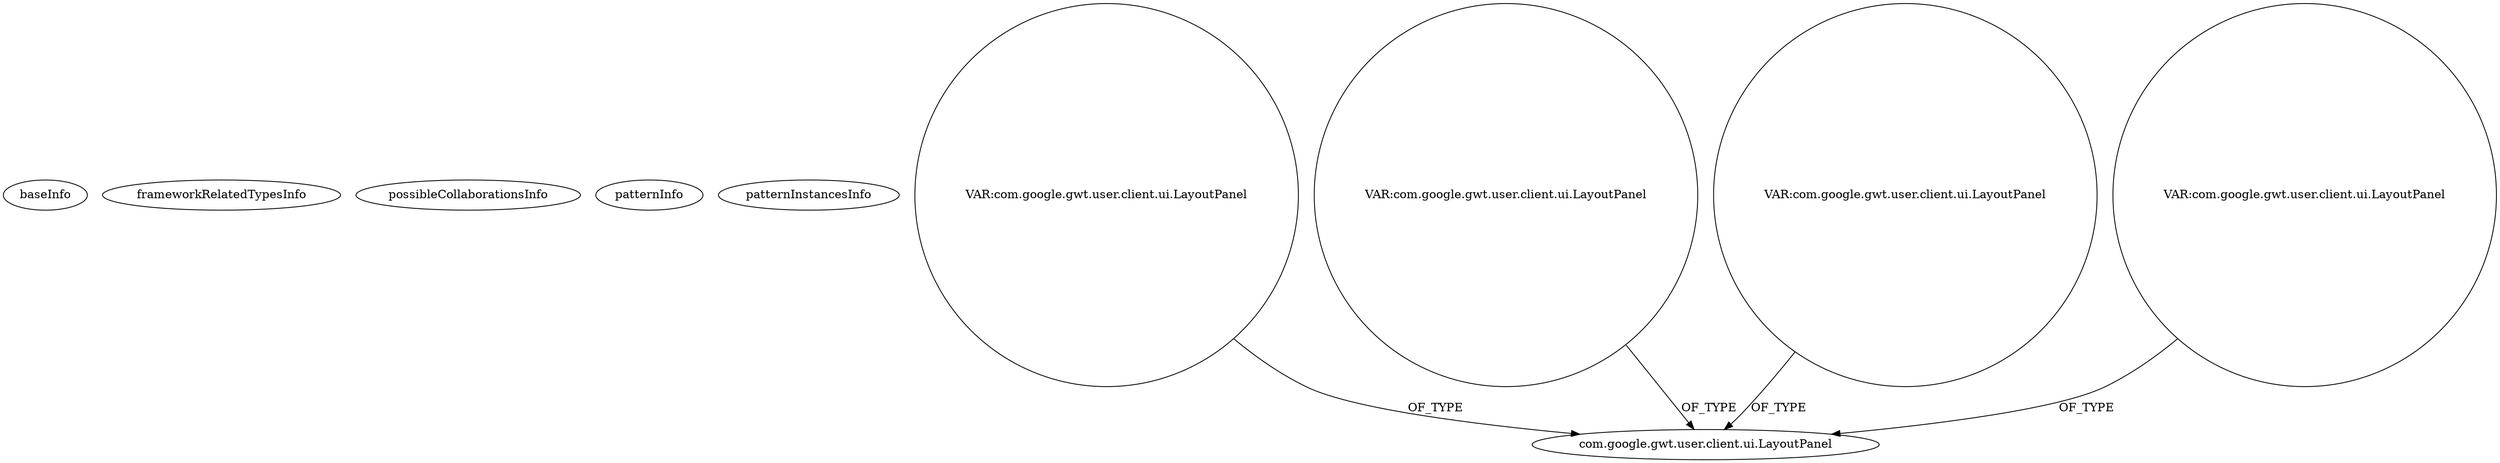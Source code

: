 digraph {
baseInfo[graphId=411,category="pattern",isAnonymous=false,possibleRelation=false]
frameworkRelatedTypesInfo[]
possibleCollaborationsInfo[]
patternInfo[frequency=2.0,patternRootClient=null]
patternInstancesInfo[0="lambourg-WebGallery~/lambourg-WebGallery/WebGallery-master/client/src/com/lambourg/webgallery/client/pictureview/PictureView.java~void onZoomClicked()~3565",1="lambourg-WebGallery~/lambourg-WebGallery/WebGallery-master/client/src/com/lambourg/webgallery/client/pictureview/PictureView.java~PictureView~3541"]
7[label="com.google.gwt.user.client.ui.LayoutPanel",vertexType="FRAMEWORK_CLASS_TYPE",isFrameworkType=false]
14[label="VAR:com.google.gwt.user.client.ui.LayoutPanel",vertexType="VARIABLE_EXPRESION",isFrameworkType=false,shape=circle]
11[label="VAR:com.google.gwt.user.client.ui.LayoutPanel",vertexType="VARIABLE_EXPRESION",isFrameworkType=false,shape=circle]
5[label="VAR:com.google.gwt.user.client.ui.LayoutPanel",vertexType="VARIABLE_EXPRESION",isFrameworkType=false,shape=circle]
17[label="VAR:com.google.gwt.user.client.ui.LayoutPanel",vertexType="VARIABLE_EXPRESION",isFrameworkType=false,shape=circle]
14->7[label="OF_TYPE"]
11->7[label="OF_TYPE"]
5->7[label="OF_TYPE"]
17->7[label="OF_TYPE"]
}
